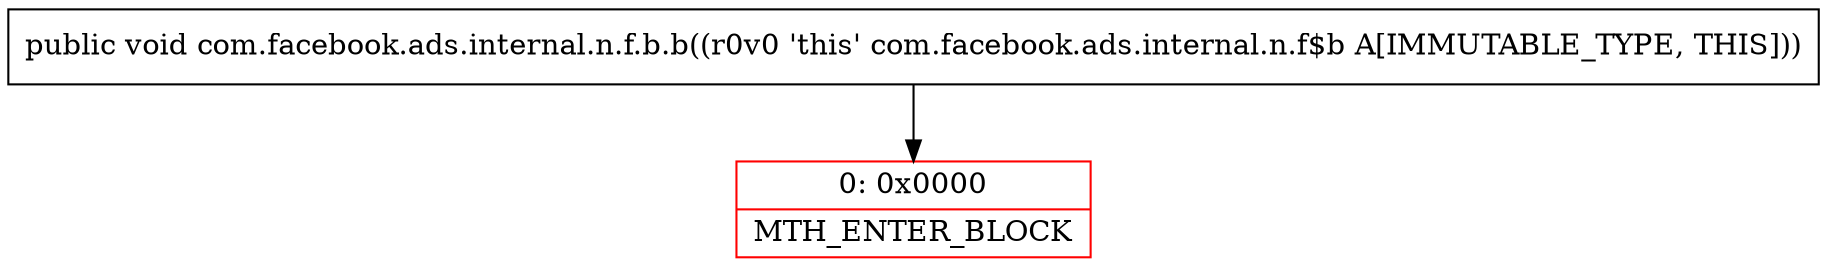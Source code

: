 digraph "CFG forcom.facebook.ads.internal.n.f.b.b()V" {
subgraph cluster_Region_994864904 {
label = "R(0)";
node [shape=record,color=blue];
}
Node_0 [shape=record,color=red,label="{0\:\ 0x0000|MTH_ENTER_BLOCK\l}"];
MethodNode[shape=record,label="{public void com.facebook.ads.internal.n.f.b.b((r0v0 'this' com.facebook.ads.internal.n.f$b A[IMMUTABLE_TYPE, THIS])) }"];
MethodNode -> Node_0;
}

